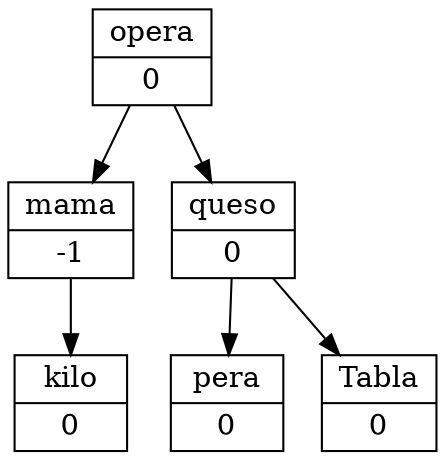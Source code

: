 digraph pila{
node [shape="record"];
opera [ label = "{opera|0}"];
mama [ label = "{mama|-1}"];
kilo [ label = "{kilo|0}"];
queso [ label = "{queso|0}"];
pera [ label = "{pera|0}"];
Tabla [ label = "{Tabla|0}"];
opera->mama;
mama->kilo
opera->queso;
queso->pera
queso->Tabla
}